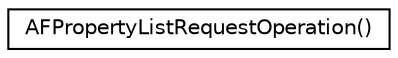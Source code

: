 digraph "Graphical Class Hierarchy"
{
  edge [fontname="Helvetica",fontsize="10",labelfontname="Helvetica",labelfontsize="10"];
  node [fontname="Helvetica",fontsize="10",shape=record];
  rankdir="LR";
  Node1 [label="AFPropertyListRequestOperation()",height=0.2,width=0.4,color="black", fillcolor="white", style="filled",URL="$category_a_f_property_list_request_operation_07_08.html"];
}
